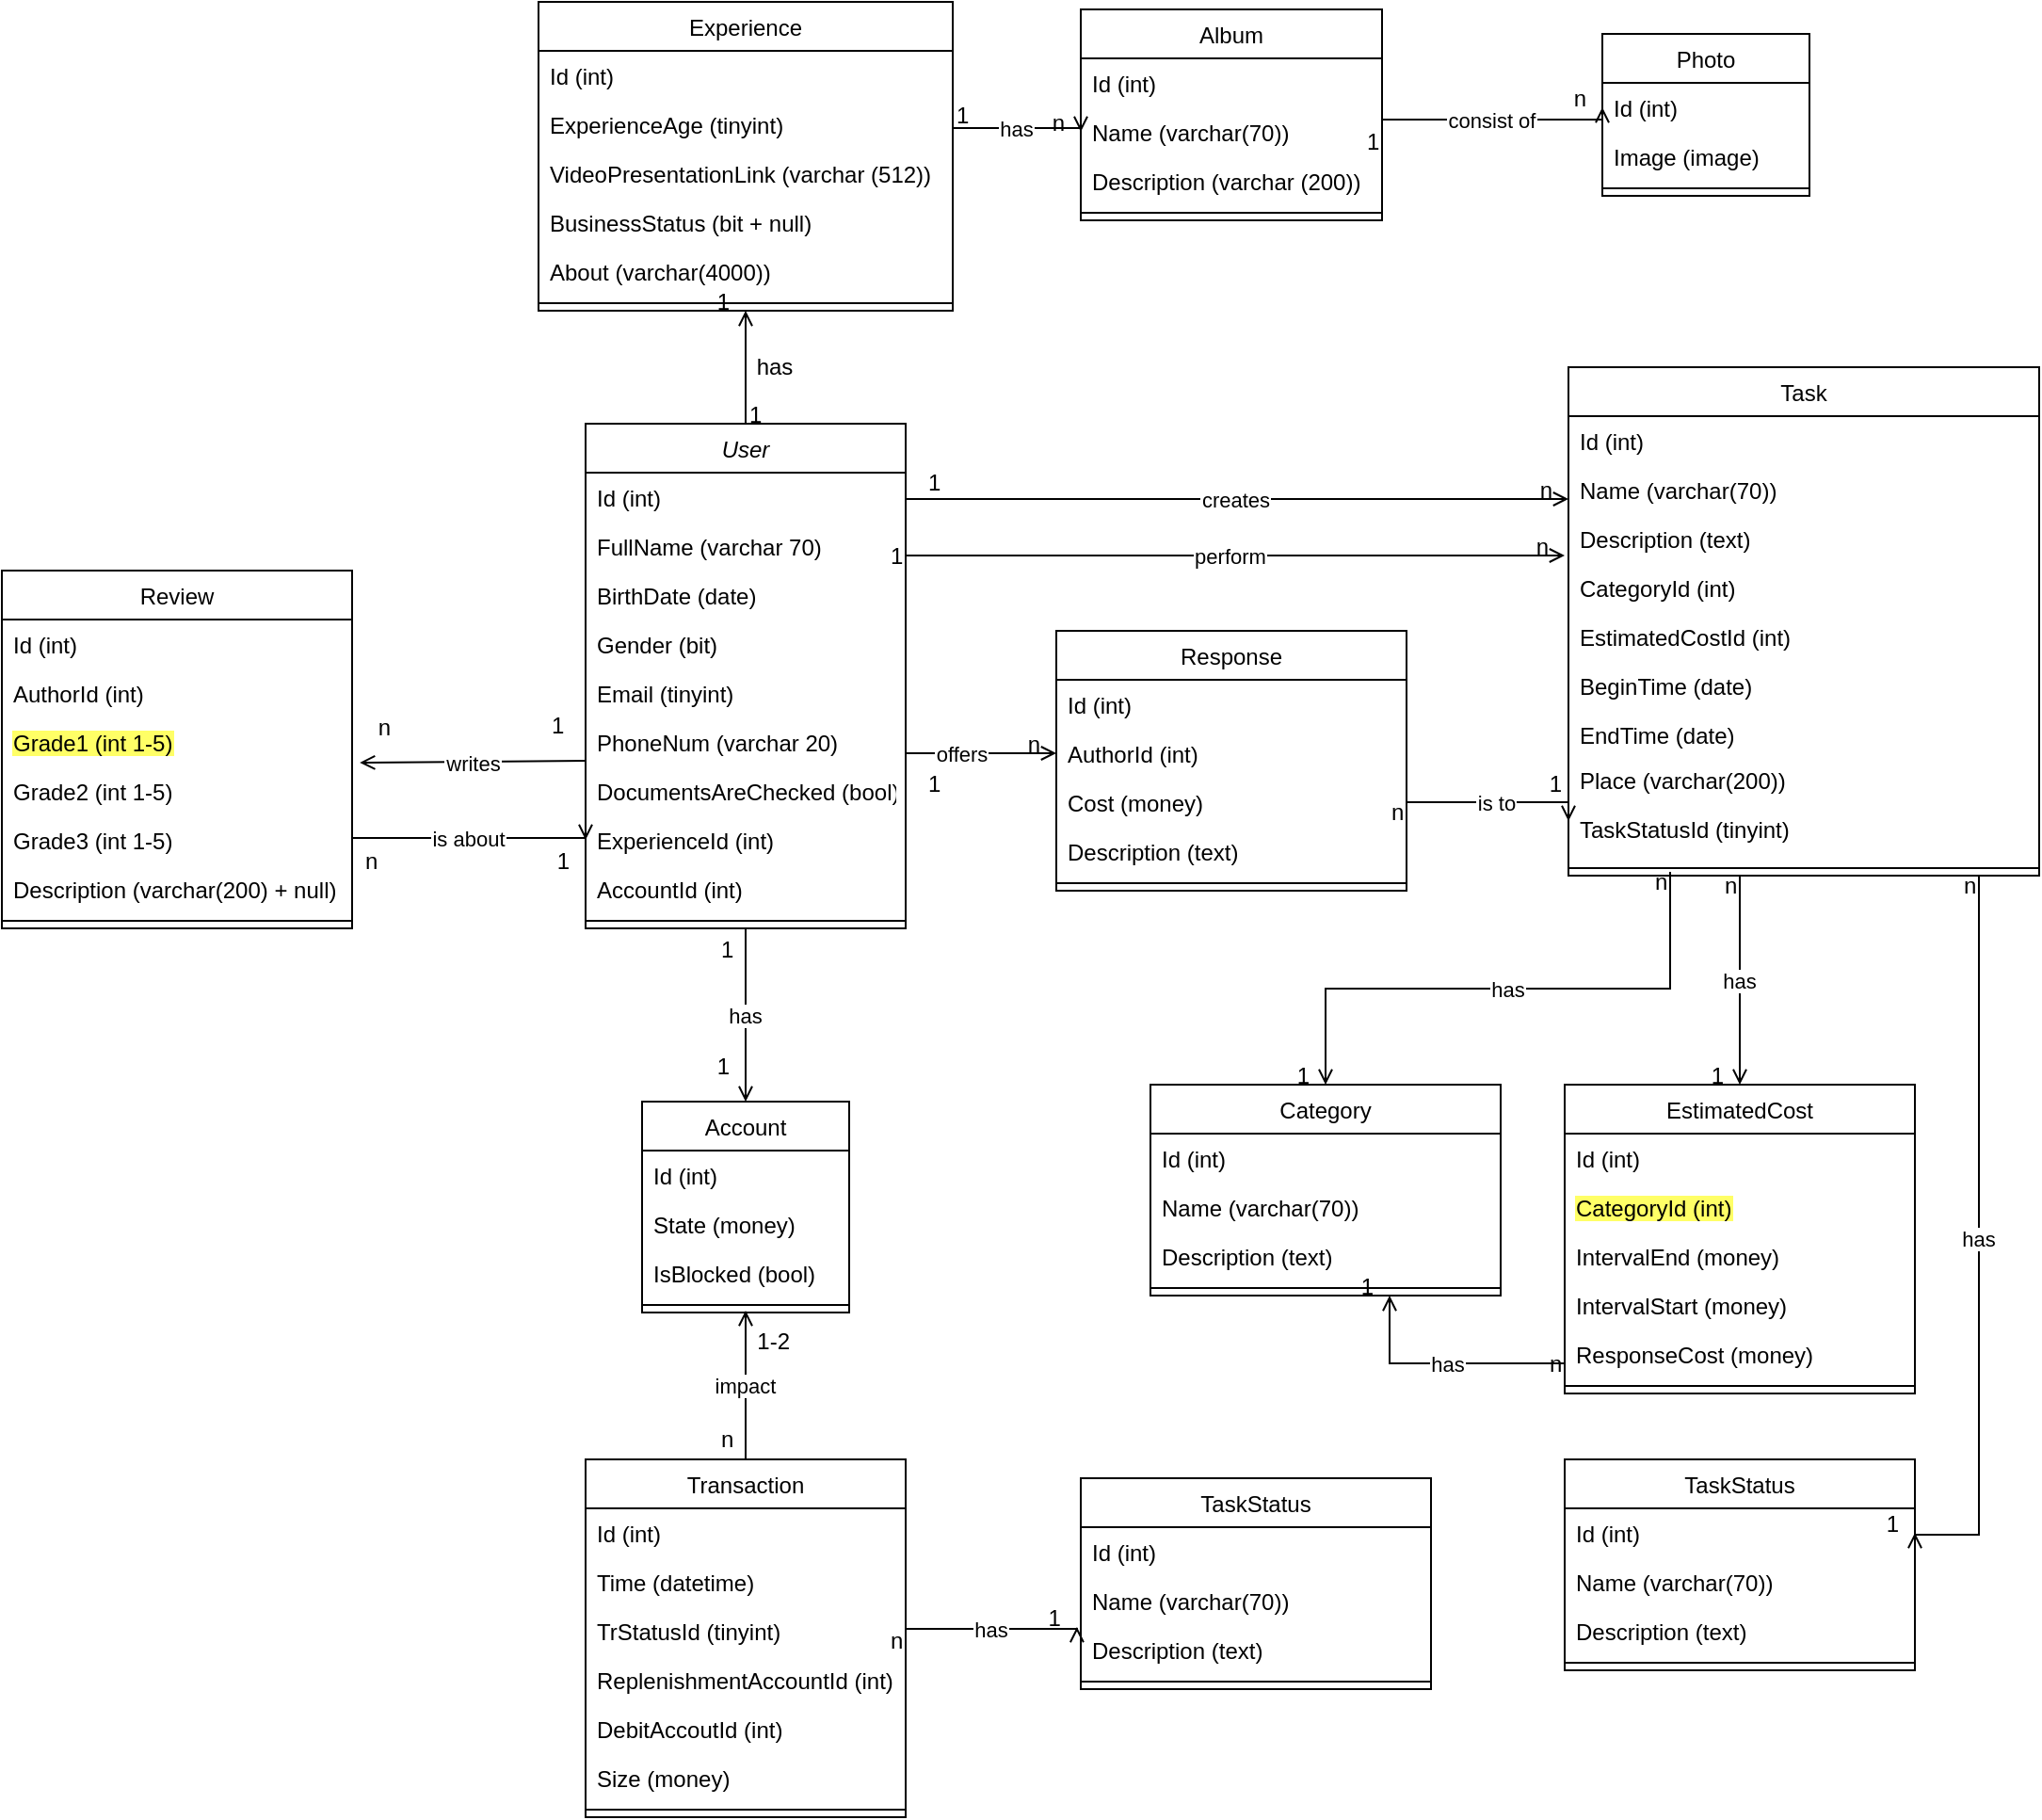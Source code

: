 <mxfile version="20.4.1" type="github">
  <diagram id="C5RBs43oDa-KdzZeNtuy" name="Page-1">
    <mxGraphModel dx="2249" dy="794" grid="1" gridSize="10" guides="1" tooltips="1" connect="1" arrows="1" fold="1" page="1" pageScale="1" pageWidth="827" pageHeight="1169" math="0" shadow="0">
      <root>
        <mxCell id="WIyWlLk6GJQsqaUBKTNV-0" />
        <mxCell id="WIyWlLk6GJQsqaUBKTNV-1" parent="WIyWlLk6GJQsqaUBKTNV-0" />
        <mxCell id="zkfFHV4jXpPFQw0GAbJ--0" value="User" style="swimlane;fontStyle=2;align=center;verticalAlign=top;childLayout=stackLayout;horizontal=1;startSize=26;horizontalStack=0;resizeParent=1;resizeLast=0;collapsible=1;marginBottom=0;rounded=0;shadow=0;strokeWidth=1;" parent="WIyWlLk6GJQsqaUBKTNV-1" vertex="1">
          <mxGeometry x="20" y="260" width="170" height="268" as="geometry">
            <mxRectangle x="230" y="140" width="160" height="26" as="alternateBounds" />
          </mxGeometry>
        </mxCell>
        <mxCell id="9b4lhwUTX39YM-FcfUFE-17" value="Id (int)" style="text;align=left;verticalAlign=top;spacingLeft=4;spacingRight=4;overflow=hidden;rotatable=0;points=[[0,0.5],[1,0.5]];portConstraint=eastwest;" vertex="1" parent="zkfFHV4jXpPFQw0GAbJ--0">
          <mxGeometry y="26" width="170" height="26" as="geometry" />
        </mxCell>
        <mxCell id="zkfFHV4jXpPFQw0GAbJ--1" value="FullName (varchar 70)" style="text;align=left;verticalAlign=top;spacingLeft=4;spacingRight=4;overflow=hidden;rotatable=0;points=[[0,0.5],[1,0.5]];portConstraint=eastwest;" parent="zkfFHV4jXpPFQw0GAbJ--0" vertex="1">
          <mxGeometry y="52" width="170" height="26" as="geometry" />
        </mxCell>
        <mxCell id="zkfFHV4jXpPFQw0GAbJ--2" value="BirthDate (date)" style="text;align=left;verticalAlign=top;spacingLeft=4;spacingRight=4;overflow=hidden;rotatable=0;points=[[0,0.5],[1,0.5]];portConstraint=eastwest;rounded=0;shadow=0;html=0;" parent="zkfFHV4jXpPFQw0GAbJ--0" vertex="1">
          <mxGeometry y="78" width="170" height="26" as="geometry" />
        </mxCell>
        <mxCell id="9b4lhwUTX39YM-FcfUFE-1" value="Gender (bit)" style="text;align=left;verticalAlign=top;spacingLeft=4;spacingRight=4;overflow=hidden;rotatable=0;points=[[0,0.5],[1,0.5]];portConstraint=eastwest;" vertex="1" parent="zkfFHV4jXpPFQw0GAbJ--0">
          <mxGeometry y="104" width="170" height="26" as="geometry" />
        </mxCell>
        <mxCell id="9b4lhwUTX39YM-FcfUFE-3" value="Email (tinyint)" style="text;align=left;verticalAlign=top;spacingLeft=4;spacingRight=4;overflow=hidden;rotatable=0;points=[[0,0.5],[1,0.5]];portConstraint=eastwest;" vertex="1" parent="zkfFHV4jXpPFQw0GAbJ--0">
          <mxGeometry y="130" width="170" height="26" as="geometry" />
        </mxCell>
        <mxCell id="9b4lhwUTX39YM-FcfUFE-2" value="PhoneNum (varchar 20)" style="text;align=left;verticalAlign=top;spacingLeft=4;spacingRight=4;overflow=hidden;rotatable=0;points=[[0,0.5],[1,0.5]];portConstraint=eastwest;" vertex="1" parent="zkfFHV4jXpPFQw0GAbJ--0">
          <mxGeometry y="156" width="170" height="26" as="geometry" />
        </mxCell>
        <mxCell id="9b4lhwUTX39YM-FcfUFE-0" value="DocumentsAreChecked (bool)" style="text;align=left;verticalAlign=top;spacingLeft=4;spacingRight=4;overflow=hidden;rotatable=0;points=[[0,0.5],[1,0.5]];portConstraint=eastwest;" vertex="1" parent="zkfFHV4jXpPFQw0GAbJ--0">
          <mxGeometry y="182" width="170" height="26" as="geometry" />
        </mxCell>
        <mxCell id="9b4lhwUTX39YM-FcfUFE-96" value="ExperienceId (int)" style="text;align=left;verticalAlign=top;spacingLeft=4;spacingRight=4;overflow=hidden;rotatable=0;points=[[0,0.5],[1,0.5]];portConstraint=eastwest;" vertex="1" parent="zkfFHV4jXpPFQw0GAbJ--0">
          <mxGeometry y="208" width="170" height="26" as="geometry" />
        </mxCell>
        <mxCell id="9b4lhwUTX39YM-FcfUFE-97" value="AccountId (int)" style="text;align=left;verticalAlign=top;spacingLeft=4;spacingRight=4;overflow=hidden;rotatable=0;points=[[0,0.5],[1,0.5]];portConstraint=eastwest;" vertex="1" parent="zkfFHV4jXpPFQw0GAbJ--0">
          <mxGeometry y="234" width="170" height="26" as="geometry" />
        </mxCell>
        <mxCell id="zkfFHV4jXpPFQw0GAbJ--4" value="" style="line;html=1;strokeWidth=1;align=left;verticalAlign=middle;spacingTop=-1;spacingLeft=3;spacingRight=3;rotatable=0;labelPosition=right;points=[];portConstraint=eastwest;" parent="zkfFHV4jXpPFQw0GAbJ--0" vertex="1">
          <mxGeometry y="260" width="170" height="8" as="geometry" />
        </mxCell>
        <mxCell id="zkfFHV4jXpPFQw0GAbJ--17" value="Experience" style="swimlane;fontStyle=0;align=center;verticalAlign=top;childLayout=stackLayout;horizontal=1;startSize=26;horizontalStack=0;resizeParent=1;resizeLast=0;collapsible=1;marginBottom=0;rounded=0;shadow=0;strokeWidth=1;" parent="WIyWlLk6GJQsqaUBKTNV-1" vertex="1">
          <mxGeometry x="-5" y="36" width="220" height="164" as="geometry">
            <mxRectangle x="550" y="140" width="160" height="26" as="alternateBounds" />
          </mxGeometry>
        </mxCell>
        <mxCell id="9b4lhwUTX39YM-FcfUFE-94" value="Id (int)" style="text;align=left;verticalAlign=top;spacingLeft=4;spacingRight=4;overflow=hidden;rotatable=0;points=[[0,0.5],[1,0.5]];portConstraint=eastwest;" vertex="1" parent="zkfFHV4jXpPFQw0GAbJ--17">
          <mxGeometry y="26" width="220" height="26" as="geometry" />
        </mxCell>
        <mxCell id="zkfFHV4jXpPFQw0GAbJ--18" value="ExperienceAge (tinyint)" style="text;align=left;verticalAlign=top;spacingLeft=4;spacingRight=4;overflow=hidden;rotatable=0;points=[[0,0.5],[1,0.5]];portConstraint=eastwest;" parent="zkfFHV4jXpPFQw0GAbJ--17" vertex="1">
          <mxGeometry y="52" width="220" height="26" as="geometry" />
        </mxCell>
        <mxCell id="zkfFHV4jXpPFQw0GAbJ--19" value="VideoPresentationLink (varchar (512))" style="text;align=left;verticalAlign=top;spacingLeft=4;spacingRight=4;overflow=hidden;rotatable=0;points=[[0,0.5],[1,0.5]];portConstraint=eastwest;rounded=0;shadow=0;html=0;" parent="zkfFHV4jXpPFQw0GAbJ--17" vertex="1">
          <mxGeometry y="78" width="220" height="26" as="geometry" />
        </mxCell>
        <mxCell id="zkfFHV4jXpPFQw0GAbJ--20" value="BusinessStatus (bit + null)" style="text;align=left;verticalAlign=top;spacingLeft=4;spacingRight=4;overflow=hidden;rotatable=0;points=[[0,0.5],[1,0.5]];portConstraint=eastwest;rounded=0;shadow=0;html=0;" parent="zkfFHV4jXpPFQw0GAbJ--17" vertex="1">
          <mxGeometry y="104" width="220" height="26" as="geometry" />
        </mxCell>
        <mxCell id="zkfFHV4jXpPFQw0GAbJ--21" value="About (varchar(4000))" style="text;align=left;verticalAlign=top;spacingLeft=4;spacingRight=4;overflow=hidden;rotatable=0;points=[[0,0.5],[1,0.5]];portConstraint=eastwest;rounded=0;shadow=0;html=0;" parent="zkfFHV4jXpPFQw0GAbJ--17" vertex="1">
          <mxGeometry y="130" width="220" height="26" as="geometry" />
        </mxCell>
        <mxCell id="zkfFHV4jXpPFQw0GAbJ--23" value="" style="line;html=1;strokeWidth=1;align=left;verticalAlign=middle;spacingTop=-1;spacingLeft=3;spacingRight=3;rotatable=0;labelPosition=right;points=[];portConstraint=eastwest;" parent="zkfFHV4jXpPFQw0GAbJ--17" vertex="1">
          <mxGeometry y="156" width="220" height="8" as="geometry" />
        </mxCell>
        <mxCell id="zkfFHV4jXpPFQw0GAbJ--26" value="" style="endArrow=open;shadow=0;strokeWidth=1;rounded=0;endFill=1;edgeStyle=elbowEdgeStyle;elbow=vertical;" parent="WIyWlLk6GJQsqaUBKTNV-1" source="zkfFHV4jXpPFQw0GAbJ--0" target="zkfFHV4jXpPFQw0GAbJ--17" edge="1">
          <mxGeometry x="0.5" y="41" relative="1" as="geometry">
            <mxPoint x="380" y="192" as="sourcePoint" />
            <mxPoint x="540" y="192" as="targetPoint" />
            <mxPoint x="-40" y="32" as="offset" />
          </mxGeometry>
        </mxCell>
        <mxCell id="zkfFHV4jXpPFQw0GAbJ--27" value="1" style="resizable=0;align=left;verticalAlign=bottom;labelBackgroundColor=none;fontSize=12;" parent="zkfFHV4jXpPFQw0GAbJ--26" connectable="0" vertex="1">
          <mxGeometry x="-1" relative="1" as="geometry">
            <mxPoint y="4" as="offset" />
          </mxGeometry>
        </mxCell>
        <mxCell id="zkfFHV4jXpPFQw0GAbJ--28" value="1" style="resizable=0;align=right;verticalAlign=bottom;labelBackgroundColor=none;fontSize=12;" parent="zkfFHV4jXpPFQw0GAbJ--26" connectable="0" vertex="1">
          <mxGeometry x="1" relative="1" as="geometry">
            <mxPoint x="-7" y="4" as="offset" />
          </mxGeometry>
        </mxCell>
        <mxCell id="zkfFHV4jXpPFQw0GAbJ--29" value="has" style="text;html=1;resizable=0;points=[];;align=center;verticalAlign=middle;labelBackgroundColor=none;rounded=0;shadow=0;strokeWidth=1;fontSize=12;" parent="zkfFHV4jXpPFQw0GAbJ--26" vertex="1" connectable="0">
          <mxGeometry x="0.5" y="49" relative="1" as="geometry">
            <mxPoint x="64" y="15" as="offset" />
          </mxGeometry>
        </mxCell>
        <mxCell id="9b4lhwUTX39YM-FcfUFE-4" value="Account" style="swimlane;fontStyle=0;align=center;verticalAlign=top;childLayout=stackLayout;horizontal=1;startSize=26;horizontalStack=0;resizeParent=1;resizeLast=0;collapsible=1;marginBottom=0;rounded=0;shadow=0;strokeWidth=1;" vertex="1" parent="WIyWlLk6GJQsqaUBKTNV-1">
          <mxGeometry x="50" y="620" width="110" height="112" as="geometry">
            <mxRectangle x="550" y="140" width="160" height="26" as="alternateBounds" />
          </mxGeometry>
        </mxCell>
        <mxCell id="9b4lhwUTX39YM-FcfUFE-98" value="Id (int)" style="text;align=left;verticalAlign=top;spacingLeft=4;spacingRight=4;overflow=hidden;rotatable=0;points=[[0,0.5],[1,0.5]];portConstraint=eastwest;" vertex="1" parent="9b4lhwUTX39YM-FcfUFE-4">
          <mxGeometry y="26" width="110" height="26" as="geometry" />
        </mxCell>
        <mxCell id="9b4lhwUTX39YM-FcfUFE-5" value="State (money)" style="text;align=left;verticalAlign=top;spacingLeft=4;spacingRight=4;overflow=hidden;rotatable=0;points=[[0,0.5],[1,0.5]];portConstraint=eastwest;" vertex="1" parent="9b4lhwUTX39YM-FcfUFE-4">
          <mxGeometry y="52" width="110" height="26" as="geometry" />
        </mxCell>
        <mxCell id="9b4lhwUTX39YM-FcfUFE-6" value="IsBlocked (bool)" style="text;align=left;verticalAlign=top;spacingLeft=4;spacingRight=4;overflow=hidden;rotatable=0;points=[[0,0.5],[1,0.5]];portConstraint=eastwest;rounded=0;shadow=0;html=0;" vertex="1" parent="9b4lhwUTX39YM-FcfUFE-4">
          <mxGeometry y="78" width="110" height="26" as="geometry" />
        </mxCell>
        <mxCell id="9b4lhwUTX39YM-FcfUFE-9" value="" style="line;html=1;strokeWidth=1;align=left;verticalAlign=middle;spacingTop=-1;spacingLeft=3;spacingRight=3;rotatable=0;labelPosition=right;points=[];portConstraint=eastwest;" vertex="1" parent="9b4lhwUTX39YM-FcfUFE-4">
          <mxGeometry y="104" width="110" height="8" as="geometry" />
        </mxCell>
        <mxCell id="9b4lhwUTX39YM-FcfUFE-10" value="Transaction" style="swimlane;fontStyle=0;align=center;verticalAlign=top;childLayout=stackLayout;horizontal=1;startSize=26;horizontalStack=0;resizeParent=1;resizeLast=0;collapsible=1;marginBottom=0;rounded=0;shadow=0;strokeWidth=1;" vertex="1" parent="WIyWlLk6GJQsqaUBKTNV-1">
          <mxGeometry x="20" y="810" width="170" height="190" as="geometry">
            <mxRectangle x="550" y="140" width="160" height="26" as="alternateBounds" />
          </mxGeometry>
        </mxCell>
        <mxCell id="9b4lhwUTX39YM-FcfUFE-99" value="Id (int)" style="text;align=left;verticalAlign=top;spacingLeft=4;spacingRight=4;overflow=hidden;rotatable=0;points=[[0,0.5],[1,0.5]];portConstraint=eastwest;" vertex="1" parent="9b4lhwUTX39YM-FcfUFE-10">
          <mxGeometry y="26" width="170" height="26" as="geometry" />
        </mxCell>
        <mxCell id="9b4lhwUTX39YM-FcfUFE-11" value="Time (datetime)" style="text;align=left;verticalAlign=top;spacingLeft=4;spacingRight=4;overflow=hidden;rotatable=0;points=[[0,0.5],[1,0.5]];portConstraint=eastwest;" vertex="1" parent="9b4lhwUTX39YM-FcfUFE-10">
          <mxGeometry y="52" width="170" height="26" as="geometry" />
        </mxCell>
        <mxCell id="9b4lhwUTX39YM-FcfUFE-12" value="TrStatusId (tinyint)" style="text;align=left;verticalAlign=top;spacingLeft=4;spacingRight=4;overflow=hidden;rotatable=0;points=[[0,0.5],[1,0.5]];portConstraint=eastwest;rounded=0;shadow=0;html=0;" vertex="1" parent="9b4lhwUTX39YM-FcfUFE-10">
          <mxGeometry y="78" width="170" height="26" as="geometry" />
        </mxCell>
        <mxCell id="9b4lhwUTX39YM-FcfUFE-16" value="ReplenishmentAccountId (int)" style="text;align=left;verticalAlign=top;spacingLeft=4;spacingRight=4;overflow=hidden;rotatable=0;points=[[0,0.5],[1,0.5]];portConstraint=eastwest;" vertex="1" parent="9b4lhwUTX39YM-FcfUFE-10">
          <mxGeometry y="104" width="170" height="26" as="geometry" />
        </mxCell>
        <mxCell id="9b4lhwUTX39YM-FcfUFE-15" value="DebitAccoutId (int)" style="text;align=left;verticalAlign=top;spacingLeft=4;spacingRight=4;overflow=hidden;rotatable=0;points=[[0,0.5],[1,0.5]];portConstraint=eastwest;" vertex="1" parent="9b4lhwUTX39YM-FcfUFE-10">
          <mxGeometry y="130" width="170" height="26" as="geometry" />
        </mxCell>
        <mxCell id="9b4lhwUTX39YM-FcfUFE-14" value="Size (money)" style="text;align=left;verticalAlign=top;spacingLeft=4;spacingRight=4;overflow=hidden;rotatable=0;points=[[0,0.5],[1,0.5]];portConstraint=eastwest;" vertex="1" parent="9b4lhwUTX39YM-FcfUFE-10">
          <mxGeometry y="156" width="170" height="26" as="geometry" />
        </mxCell>
        <mxCell id="9b4lhwUTX39YM-FcfUFE-13" value="" style="line;html=1;strokeWidth=1;align=left;verticalAlign=middle;spacingTop=-1;spacingLeft=3;spacingRight=3;rotatable=0;labelPosition=right;points=[];portConstraint=eastwest;" vertex="1" parent="9b4lhwUTX39YM-FcfUFE-10">
          <mxGeometry y="182" width="170" height="8" as="geometry" />
        </mxCell>
        <mxCell id="9b4lhwUTX39YM-FcfUFE-19" value="Album" style="swimlane;fontStyle=0;align=center;verticalAlign=top;childLayout=stackLayout;horizontal=1;startSize=26;horizontalStack=0;resizeParent=1;resizeLast=0;collapsible=1;marginBottom=0;rounded=0;shadow=0;strokeWidth=1;" vertex="1" parent="WIyWlLk6GJQsqaUBKTNV-1">
          <mxGeometry x="283" y="40" width="160" height="112" as="geometry">
            <mxRectangle x="550" y="140" width="160" height="26" as="alternateBounds" />
          </mxGeometry>
        </mxCell>
        <mxCell id="9b4lhwUTX39YM-FcfUFE-101" value="Id (int)" style="text;align=left;verticalAlign=top;spacingLeft=4;spacingRight=4;overflow=hidden;rotatable=0;points=[[0,0.5],[1,0.5]];portConstraint=eastwest;" vertex="1" parent="9b4lhwUTX39YM-FcfUFE-19">
          <mxGeometry y="26" width="160" height="26" as="geometry" />
        </mxCell>
        <mxCell id="9b4lhwUTX39YM-FcfUFE-20" value="Name (varchar(70))" style="text;align=left;verticalAlign=top;spacingLeft=4;spacingRight=4;overflow=hidden;rotatable=0;points=[[0,0.5],[1,0.5]];portConstraint=eastwest;" vertex="1" parent="9b4lhwUTX39YM-FcfUFE-19">
          <mxGeometry y="52" width="160" height="26" as="geometry" />
        </mxCell>
        <mxCell id="9b4lhwUTX39YM-FcfUFE-21" value="Description (varchar (200))" style="text;align=left;verticalAlign=top;spacingLeft=4;spacingRight=4;overflow=hidden;rotatable=0;points=[[0,0.5],[1,0.5]];portConstraint=eastwest;rounded=0;shadow=0;html=0;" vertex="1" parent="9b4lhwUTX39YM-FcfUFE-19">
          <mxGeometry y="78" width="160" height="26" as="geometry" />
        </mxCell>
        <mxCell id="9b4lhwUTX39YM-FcfUFE-22" value="" style="line;html=1;strokeWidth=1;align=left;verticalAlign=middle;spacingTop=-1;spacingLeft=3;spacingRight=3;rotatable=0;labelPosition=right;points=[];portConstraint=eastwest;" vertex="1" parent="9b4lhwUTX39YM-FcfUFE-19">
          <mxGeometry y="104" width="160" height="8" as="geometry" />
        </mxCell>
        <mxCell id="9b4lhwUTX39YM-FcfUFE-24" value="Photo" style="swimlane;fontStyle=0;align=center;verticalAlign=top;childLayout=stackLayout;horizontal=1;startSize=26;horizontalStack=0;resizeParent=1;resizeLast=0;collapsible=1;marginBottom=0;rounded=0;shadow=0;strokeWidth=1;" vertex="1" parent="WIyWlLk6GJQsqaUBKTNV-1">
          <mxGeometry x="560" y="53" width="110" height="86" as="geometry">
            <mxRectangle x="570" y="140" width="160" height="26" as="alternateBounds" />
          </mxGeometry>
        </mxCell>
        <mxCell id="9b4lhwUTX39YM-FcfUFE-102" value="Id (int)" style="text;align=left;verticalAlign=top;spacingLeft=4;spacingRight=4;overflow=hidden;rotatable=0;points=[[0,0.5],[1,0.5]];portConstraint=eastwest;" vertex="1" parent="9b4lhwUTX39YM-FcfUFE-24">
          <mxGeometry y="26" width="110" height="26" as="geometry" />
        </mxCell>
        <mxCell id="9b4lhwUTX39YM-FcfUFE-25" value="Image (image)" style="text;align=left;verticalAlign=top;spacingLeft=4;spacingRight=4;overflow=hidden;rotatable=0;points=[[0,0.5],[1,0.5]];portConstraint=eastwest;" vertex="1" parent="9b4lhwUTX39YM-FcfUFE-24">
          <mxGeometry y="52" width="110" height="26" as="geometry" />
        </mxCell>
        <mxCell id="9b4lhwUTX39YM-FcfUFE-27" value="" style="line;html=1;strokeWidth=1;align=left;verticalAlign=middle;spacingTop=-1;spacingLeft=3;spacingRight=3;rotatable=0;labelPosition=right;points=[];portConstraint=eastwest;" vertex="1" parent="9b4lhwUTX39YM-FcfUFE-24">
          <mxGeometry y="78" width="110" height="8" as="geometry" />
        </mxCell>
        <mxCell id="9b4lhwUTX39YM-FcfUFE-33" value="has" style="endArrow=open;shadow=0;strokeWidth=1;rounded=0;endFill=1;edgeStyle=elbowEdgeStyle;elbow=vertical;exitX=0.5;exitY=1;exitDx=0;exitDy=0;entryX=0.5;entryY=0;entryDx=0;entryDy=0;" edge="1" parent="WIyWlLk6GJQsqaUBKTNV-1" source="zkfFHV4jXpPFQw0GAbJ--0" target="9b4lhwUTX39YM-FcfUFE-4">
          <mxGeometry relative="1" as="geometry">
            <mxPoint x="190" y="250" as="sourcePoint" />
            <mxPoint x="270" y="250" as="targetPoint" />
            <mxPoint as="offset" />
          </mxGeometry>
        </mxCell>
        <mxCell id="9b4lhwUTX39YM-FcfUFE-34" value="1" style="resizable=0;align=left;verticalAlign=bottom;labelBackgroundColor=none;fontSize=12;" connectable="0" vertex="1" parent="9b4lhwUTX39YM-FcfUFE-33">
          <mxGeometry x="-1" relative="1" as="geometry">
            <mxPoint x="-15" y="20" as="offset" />
          </mxGeometry>
        </mxCell>
        <mxCell id="9b4lhwUTX39YM-FcfUFE-35" value="1" style="resizable=0;align=right;verticalAlign=bottom;labelBackgroundColor=none;fontSize=12;" connectable="0" vertex="1" parent="9b4lhwUTX39YM-FcfUFE-33">
          <mxGeometry x="1" relative="1" as="geometry">
            <mxPoint x="-7" y="-10" as="offset" />
          </mxGeometry>
        </mxCell>
        <mxCell id="9b4lhwUTX39YM-FcfUFE-38" value="impact" style="endArrow=open;shadow=0;strokeWidth=1;rounded=0;endFill=1;edgeStyle=elbowEdgeStyle;elbow=vertical;exitX=0.5;exitY=0;exitDx=0;exitDy=0;entryX=0.5;entryY=0.875;entryDx=0;entryDy=0;entryPerimeter=0;" edge="1" parent="WIyWlLk6GJQsqaUBKTNV-1" source="9b4lhwUTX39YM-FcfUFE-10" target="9b4lhwUTX39YM-FcfUFE-9">
          <mxGeometry relative="1" as="geometry">
            <mxPoint x="370" y="280" as="sourcePoint" />
            <mxPoint x="340" y="360" as="targetPoint" />
            <mxPoint as="offset" />
          </mxGeometry>
        </mxCell>
        <mxCell id="9b4lhwUTX39YM-FcfUFE-39" value="n" style="resizable=0;align=left;verticalAlign=bottom;labelBackgroundColor=none;fontSize=12;" connectable="0" vertex="1" parent="9b4lhwUTX39YM-FcfUFE-38">
          <mxGeometry x="-1" relative="1" as="geometry">
            <mxPoint x="-15" y="-2" as="offset" />
          </mxGeometry>
        </mxCell>
        <mxCell id="9b4lhwUTX39YM-FcfUFE-40" value="1-2" style="resizable=0;align=right;verticalAlign=bottom;labelBackgroundColor=none;fontSize=12;" connectable="0" vertex="1" parent="9b4lhwUTX39YM-FcfUFE-38">
          <mxGeometry x="1" relative="1" as="geometry">
            <mxPoint x="25" y="25" as="offset" />
          </mxGeometry>
        </mxCell>
        <mxCell id="9b4lhwUTX39YM-FcfUFE-43" value="has" style="endArrow=open;shadow=0;strokeWidth=1;rounded=0;endFill=1;edgeStyle=elbowEdgeStyle;elbow=vertical;entryX=0;entryY=0.5;entryDx=0;entryDy=0;exitX=1;exitY=0.5;exitDx=0;exitDy=0;" edge="1" parent="WIyWlLk6GJQsqaUBKTNV-1" source="zkfFHV4jXpPFQw0GAbJ--18" target="9b4lhwUTX39YM-FcfUFE-20">
          <mxGeometry relative="1" as="geometry">
            <mxPoint x="490" y="180" as="sourcePoint" />
            <mxPoint x="500" y="340" as="targetPoint" />
            <mxPoint as="offset" />
          </mxGeometry>
        </mxCell>
        <mxCell id="9b4lhwUTX39YM-FcfUFE-44" value="1" style="resizable=0;align=left;verticalAlign=bottom;labelBackgroundColor=none;fontSize=12;" connectable="0" vertex="1" parent="9b4lhwUTX39YM-FcfUFE-43">
          <mxGeometry x="-1" relative="1" as="geometry">
            <mxPoint y="4" as="offset" />
          </mxGeometry>
        </mxCell>
        <mxCell id="9b4lhwUTX39YM-FcfUFE-45" value="n" style="resizable=0;align=right;verticalAlign=bottom;labelBackgroundColor=none;fontSize=12;" connectable="0" vertex="1" parent="9b4lhwUTX39YM-FcfUFE-43">
          <mxGeometry x="1" relative="1" as="geometry">
            <mxPoint x="-7" y="4" as="offset" />
          </mxGeometry>
        </mxCell>
        <mxCell id="9b4lhwUTX39YM-FcfUFE-49" value="consist of" style="endArrow=open;shadow=0;strokeWidth=1;rounded=0;endFill=1;edgeStyle=elbowEdgeStyle;elbow=vertical;exitX=1;exitY=0.5;exitDx=0;exitDy=0;entryX=0;entryY=0.5;entryDx=0;entryDy=0;" edge="1" parent="WIyWlLk6GJQsqaUBKTNV-1" source="9b4lhwUTX39YM-FcfUFE-20" target="9b4lhwUTX39YM-FcfUFE-102">
          <mxGeometry relative="1" as="geometry">
            <mxPoint x="470" y="240" as="sourcePoint" />
            <mxPoint x="440" y="320" as="targetPoint" />
            <mxPoint as="offset" />
          </mxGeometry>
        </mxCell>
        <mxCell id="9b4lhwUTX39YM-FcfUFE-50" value="1" style="resizable=0;align=left;verticalAlign=bottom;labelBackgroundColor=none;fontSize=12;" connectable="0" vertex="1" parent="9b4lhwUTX39YM-FcfUFE-49">
          <mxGeometry x="-1" relative="1" as="geometry">
            <mxPoint x="-10" y="14" as="offset" />
          </mxGeometry>
        </mxCell>
        <mxCell id="9b4lhwUTX39YM-FcfUFE-51" value="n" style="resizable=0;align=right;verticalAlign=bottom;labelBackgroundColor=none;fontSize=12;" connectable="0" vertex="1" parent="9b4lhwUTX39YM-FcfUFE-49">
          <mxGeometry x="1" relative="1" as="geometry">
            <mxPoint x="-7" y="4" as="offset" />
          </mxGeometry>
        </mxCell>
        <mxCell id="9b4lhwUTX39YM-FcfUFE-54" value="Review" style="swimlane;fontStyle=0;align=center;verticalAlign=top;childLayout=stackLayout;horizontal=1;startSize=26;horizontalStack=0;resizeParent=1;resizeLast=0;collapsible=1;marginBottom=0;rounded=0;shadow=0;strokeWidth=1;" vertex="1" parent="WIyWlLk6GJQsqaUBKTNV-1">
          <mxGeometry x="-290" y="338" width="186" height="190" as="geometry">
            <mxRectangle x="570" y="140" width="160" height="26" as="alternateBounds" />
          </mxGeometry>
        </mxCell>
        <mxCell id="9b4lhwUTX39YM-FcfUFE-100" value="Id (int)" style="text;align=left;verticalAlign=top;spacingLeft=4;spacingRight=4;overflow=hidden;rotatable=0;points=[[0,0.5],[1,0.5]];portConstraint=eastwest;" vertex="1" parent="9b4lhwUTX39YM-FcfUFE-54">
          <mxGeometry y="26" width="186" height="26" as="geometry" />
        </mxCell>
        <mxCell id="9b4lhwUTX39YM-FcfUFE-86" value="AuthorId (int)" style="text;align=left;verticalAlign=top;spacingLeft=4;spacingRight=4;overflow=hidden;rotatable=0;points=[[0,0.5],[1,0.5]];portConstraint=eastwest;" vertex="1" parent="9b4lhwUTX39YM-FcfUFE-54">
          <mxGeometry y="52" width="186" height="26" as="geometry" />
        </mxCell>
        <mxCell id="9b4lhwUTX39YM-FcfUFE-57" value="Grade1 (int 1-5)" style="text;align=left;verticalAlign=top;spacingLeft=4;spacingRight=4;overflow=hidden;rotatable=0;points=[[0,0.5],[1,0.5]];portConstraint=eastwest;labelBackgroundColor=#FFFF66;" vertex="1" parent="9b4lhwUTX39YM-FcfUFE-54">
          <mxGeometry y="78" width="186" height="26" as="geometry" />
        </mxCell>
        <mxCell id="9b4lhwUTX39YM-FcfUFE-59" value="Grade2 (int 1-5)" style="text;align=left;verticalAlign=top;spacingLeft=4;spacingRight=4;overflow=hidden;rotatable=0;points=[[0,0.5],[1,0.5]];portConstraint=eastwest;" vertex="1" parent="9b4lhwUTX39YM-FcfUFE-54">
          <mxGeometry y="104" width="186" height="26" as="geometry" />
        </mxCell>
        <mxCell id="9b4lhwUTX39YM-FcfUFE-58" value="Grade3 (int 1-5)" style="text;align=left;verticalAlign=top;spacingLeft=4;spacingRight=4;overflow=hidden;rotatable=0;points=[[0,0.5],[1,0.5]];portConstraint=eastwest;" vertex="1" parent="9b4lhwUTX39YM-FcfUFE-54">
          <mxGeometry y="130" width="186" height="26" as="geometry" />
        </mxCell>
        <mxCell id="9b4lhwUTX39YM-FcfUFE-60" value="Description (varchar(200) + null)" style="text;align=left;verticalAlign=top;spacingLeft=4;spacingRight=4;overflow=hidden;rotatable=0;points=[[0,0.5],[1,0.5]];portConstraint=eastwest;" vertex="1" parent="9b4lhwUTX39YM-FcfUFE-54">
          <mxGeometry y="156" width="186" height="26" as="geometry" />
        </mxCell>
        <mxCell id="9b4lhwUTX39YM-FcfUFE-56" value="" style="line;html=1;strokeWidth=1;align=left;verticalAlign=middle;spacingTop=-1;spacingLeft=3;spacingRight=3;rotatable=0;labelPosition=right;points=[];portConstraint=eastwest;" vertex="1" parent="9b4lhwUTX39YM-FcfUFE-54">
          <mxGeometry y="182" width="186" height="8" as="geometry" />
        </mxCell>
        <mxCell id="9b4lhwUTX39YM-FcfUFE-62" value="writes" style="endArrow=open;shadow=0;strokeWidth=1;rounded=0;endFill=1;edgeStyle=elbowEdgeStyle;elbow=vertical;entryX=1.022;entryY=-0.077;entryDx=0;entryDy=0;entryPerimeter=0;exitX=0;exitY=-0.115;exitDx=0;exitDy=0;exitPerimeter=0;" edge="1" parent="WIyWlLk6GJQsqaUBKTNV-1" source="9b4lhwUTX39YM-FcfUFE-0" target="9b4lhwUTX39YM-FcfUFE-59">
          <mxGeometry relative="1" as="geometry">
            <mxPoint y="450" as="sourcePoint" />
            <mxPoint x="382.5" y="260" as="targetPoint" />
            <mxPoint as="offset" />
            <Array as="points">
              <mxPoint x="-10" y="440" />
              <mxPoint y="510" />
              <mxPoint x="350" y="250" />
              <mxPoint x="250" y="230" />
              <mxPoint x="360" y="220" />
              <mxPoint x="350" y="190" />
              <mxPoint x="300" y="190" />
              <mxPoint x="280" y="163" />
            </Array>
          </mxGeometry>
        </mxCell>
        <mxCell id="9b4lhwUTX39YM-FcfUFE-63" value="1" style="resizable=0;align=left;verticalAlign=bottom;labelBackgroundColor=none;fontSize=12;" connectable="0" vertex="1" parent="9b4lhwUTX39YM-FcfUFE-62">
          <mxGeometry x="-1" relative="1" as="geometry">
            <mxPoint x="-20" y="-10" as="offset" />
          </mxGeometry>
        </mxCell>
        <mxCell id="9b4lhwUTX39YM-FcfUFE-64" value="n" style="resizable=0;align=right;verticalAlign=bottom;labelBackgroundColor=none;fontSize=12;" connectable="0" vertex="1" parent="9b4lhwUTX39YM-FcfUFE-62">
          <mxGeometry x="1" relative="1" as="geometry">
            <mxPoint x="18" y="-10" as="offset" />
          </mxGeometry>
        </mxCell>
        <mxCell id="9b4lhwUTX39YM-FcfUFE-65" value="is about" style="endArrow=open;shadow=0;strokeWidth=1;rounded=0;endFill=1;edgeStyle=elbowEdgeStyle;elbow=vertical;entryX=0;entryY=0.5;entryDx=0;entryDy=0;exitX=1;exitY=0.5;exitDx=0;exitDy=0;" edge="1" parent="WIyWlLk6GJQsqaUBKTNV-1" source="9b4lhwUTX39YM-FcfUFE-58" target="9b4lhwUTX39YM-FcfUFE-96">
          <mxGeometry relative="1" as="geometry">
            <mxPoint x="-110" y="481" as="sourcePoint" />
            <mxPoint x="-10" y="510" as="targetPoint" />
            <mxPoint as="offset" />
            <Array as="points">
              <mxPoint x="-20" y="480" />
              <mxPoint x="-10" y="490" />
              <mxPoint x="-40" y="570" />
              <mxPoint x="-50" y="530" />
              <mxPoint x="230" y="270" />
              <mxPoint x="230" y="260" />
              <mxPoint x="320" y="280" />
              <mxPoint x="310" y="250" />
              <mxPoint x="220" y="230" />
              <mxPoint x="350" y="200" />
              <mxPoint x="300" y="200" />
              <mxPoint x="280" y="173" />
            </Array>
          </mxGeometry>
        </mxCell>
        <mxCell id="9b4lhwUTX39YM-FcfUFE-66" value="n" style="resizable=0;align=left;verticalAlign=bottom;labelBackgroundColor=none;fontSize=12;" connectable="0" vertex="1" parent="9b4lhwUTX39YM-FcfUFE-65">
          <mxGeometry x="-1" relative="1" as="geometry">
            <mxPoint x="5" y="20" as="offset" />
          </mxGeometry>
        </mxCell>
        <mxCell id="9b4lhwUTX39YM-FcfUFE-67" value="1" style="resizable=0;align=right;verticalAlign=bottom;labelBackgroundColor=none;fontSize=12;" connectable="0" vertex="1" parent="9b4lhwUTX39YM-FcfUFE-65">
          <mxGeometry x="1" relative="1" as="geometry">
            <mxPoint x="-7" y="20" as="offset" />
          </mxGeometry>
        </mxCell>
        <mxCell id="9b4lhwUTX39YM-FcfUFE-68" value="Task" style="swimlane;fontStyle=0;align=center;verticalAlign=top;childLayout=stackLayout;horizontal=1;startSize=26;horizontalStack=0;resizeParent=1;resizeLast=0;collapsible=1;marginBottom=0;rounded=0;shadow=0;strokeWidth=1;" vertex="1" parent="WIyWlLk6GJQsqaUBKTNV-1">
          <mxGeometry x="542" y="230" width="250" height="270" as="geometry">
            <mxRectangle x="570" y="140" width="160" height="26" as="alternateBounds" />
          </mxGeometry>
        </mxCell>
        <mxCell id="9b4lhwUTX39YM-FcfUFE-103" value="Id (int)" style="text;align=left;verticalAlign=top;spacingLeft=4;spacingRight=4;overflow=hidden;rotatable=0;points=[[0,0.5],[1,0.5]];portConstraint=eastwest;" vertex="1" parent="9b4lhwUTX39YM-FcfUFE-68">
          <mxGeometry y="26" width="250" height="26" as="geometry" />
        </mxCell>
        <mxCell id="9b4lhwUTX39YM-FcfUFE-69" value="Name (varchar(70))" style="text;align=left;verticalAlign=top;spacingLeft=4;spacingRight=4;overflow=hidden;rotatable=0;points=[[0,0.5],[1,0.5]];portConstraint=eastwest;" vertex="1" parent="9b4lhwUTX39YM-FcfUFE-68">
          <mxGeometry y="52" width="250" height="26" as="geometry" />
        </mxCell>
        <mxCell id="9b4lhwUTX39YM-FcfUFE-70" value="Description (text)" style="text;align=left;verticalAlign=top;spacingLeft=4;spacingRight=4;overflow=hidden;rotatable=0;points=[[0,0.5],[1,0.5]];portConstraint=eastwest;" vertex="1" parent="9b4lhwUTX39YM-FcfUFE-68">
          <mxGeometry y="78" width="250" height="26" as="geometry" />
        </mxCell>
        <mxCell id="9b4lhwUTX39YM-FcfUFE-71" value="CategoryId (int)" style="text;align=left;verticalAlign=top;spacingLeft=4;spacingRight=4;overflow=hidden;rotatable=0;points=[[0,0.5],[1,0.5]];portConstraint=eastwest;" vertex="1" parent="9b4lhwUTX39YM-FcfUFE-68">
          <mxGeometry y="104" width="250" height="26" as="geometry" />
        </mxCell>
        <mxCell id="9b4lhwUTX39YM-FcfUFE-105" value="EstimatedCostId (int)" style="text;align=left;verticalAlign=top;spacingLeft=4;spacingRight=4;overflow=hidden;rotatable=0;points=[[0,0.5],[1,0.5]];portConstraint=eastwest;" vertex="1" parent="9b4lhwUTX39YM-FcfUFE-68">
          <mxGeometry y="130" width="250" height="26" as="geometry" />
        </mxCell>
        <mxCell id="9b4lhwUTX39YM-FcfUFE-72" value="BeginTime (date)" style="text;align=left;verticalAlign=top;spacingLeft=4;spacingRight=4;overflow=hidden;rotatable=0;points=[[0,0.5],[1,0.5]];portConstraint=eastwest;" vertex="1" parent="9b4lhwUTX39YM-FcfUFE-68">
          <mxGeometry y="156" width="250" height="26" as="geometry" />
        </mxCell>
        <mxCell id="9b4lhwUTX39YM-FcfUFE-108" value="EndTime (date)" style="text;align=left;verticalAlign=top;spacingLeft=4;spacingRight=4;overflow=hidden;rotatable=0;points=[[0,0.5],[1,0.5]];portConstraint=eastwest;" vertex="1" parent="9b4lhwUTX39YM-FcfUFE-68">
          <mxGeometry y="182" width="250" height="24" as="geometry" />
        </mxCell>
        <mxCell id="9b4lhwUTX39YM-FcfUFE-104" value="Place (varchar(200))" style="text;align=left;verticalAlign=top;spacingLeft=4;spacingRight=4;overflow=hidden;rotatable=0;points=[[0,0.5],[1,0.5]];portConstraint=eastwest;labelBackgroundColor=#FFFFFF;" vertex="1" parent="9b4lhwUTX39YM-FcfUFE-68">
          <mxGeometry y="206" width="250" height="26" as="geometry" />
        </mxCell>
        <mxCell id="9b4lhwUTX39YM-FcfUFE-134" value="TaskStatusId (tinyint)" style="text;align=left;verticalAlign=top;spacingLeft=4;spacingRight=4;overflow=hidden;rotatable=0;points=[[0,0.5],[1,0.5]];portConstraint=eastwest;" vertex="1" parent="9b4lhwUTX39YM-FcfUFE-68">
          <mxGeometry y="232" width="250" height="30" as="geometry" />
        </mxCell>
        <mxCell id="9b4lhwUTX39YM-FcfUFE-73" value="" style="line;html=1;strokeWidth=1;align=left;verticalAlign=middle;spacingTop=-1;spacingLeft=3;spacingRight=3;rotatable=0;labelPosition=right;points=[];portConstraint=eastwest;" vertex="1" parent="9b4lhwUTX39YM-FcfUFE-68">
          <mxGeometry y="262" width="250" height="8" as="geometry" />
        </mxCell>
        <mxCell id="9b4lhwUTX39YM-FcfUFE-87" value="Category" style="swimlane;fontStyle=0;align=center;verticalAlign=top;childLayout=stackLayout;horizontal=1;startSize=26;horizontalStack=0;resizeParent=1;resizeLast=0;collapsible=1;marginBottom=0;rounded=0;shadow=0;strokeWidth=1;" vertex="1" parent="WIyWlLk6GJQsqaUBKTNV-1">
          <mxGeometry x="320" y="611" width="186" height="112" as="geometry">
            <mxRectangle x="570" y="140" width="160" height="26" as="alternateBounds" />
          </mxGeometry>
        </mxCell>
        <mxCell id="9b4lhwUTX39YM-FcfUFE-107" value="Id (int)" style="text;align=left;verticalAlign=top;spacingLeft=4;spacingRight=4;overflow=hidden;rotatable=0;points=[[0,0.5],[1,0.5]];portConstraint=eastwest;" vertex="1" parent="9b4lhwUTX39YM-FcfUFE-87">
          <mxGeometry y="26" width="186" height="26" as="geometry" />
        </mxCell>
        <mxCell id="9b4lhwUTX39YM-FcfUFE-88" value="Name (varchar(70))" style="text;align=left;verticalAlign=top;spacingLeft=4;spacingRight=4;overflow=hidden;rotatable=0;points=[[0,0.5],[1,0.5]];portConstraint=eastwest;" vertex="1" parent="9b4lhwUTX39YM-FcfUFE-87">
          <mxGeometry y="52" width="186" height="26" as="geometry" />
        </mxCell>
        <mxCell id="9b4lhwUTX39YM-FcfUFE-89" value="Description (text)" style="text;align=left;verticalAlign=top;spacingLeft=4;spacingRight=4;overflow=hidden;rotatable=0;points=[[0,0.5],[1,0.5]];portConstraint=eastwest;" vertex="1" parent="9b4lhwUTX39YM-FcfUFE-87">
          <mxGeometry y="78" width="186" height="26" as="geometry" />
        </mxCell>
        <mxCell id="9b4lhwUTX39YM-FcfUFE-92" value="" style="line;html=1;strokeWidth=1;align=left;verticalAlign=middle;spacingTop=-1;spacingLeft=3;spacingRight=3;rotatable=0;labelPosition=right;points=[];portConstraint=eastwest;" vertex="1" parent="9b4lhwUTX39YM-FcfUFE-87">
          <mxGeometry y="104" width="186" height="8" as="geometry" />
        </mxCell>
        <mxCell id="9b4lhwUTX39YM-FcfUFE-110" value="EstimatedCost" style="swimlane;fontStyle=0;align=center;verticalAlign=top;childLayout=stackLayout;horizontal=1;startSize=26;horizontalStack=0;resizeParent=1;resizeLast=0;collapsible=1;marginBottom=0;rounded=0;shadow=0;strokeWidth=1;" vertex="1" parent="WIyWlLk6GJQsqaUBKTNV-1">
          <mxGeometry x="540" y="611" width="186" height="164" as="geometry">
            <mxRectangle x="570" y="140" width="160" height="26" as="alternateBounds" />
          </mxGeometry>
        </mxCell>
        <mxCell id="9b4lhwUTX39YM-FcfUFE-111" value="Id (int)" style="text;align=left;verticalAlign=top;spacingLeft=4;spacingRight=4;overflow=hidden;rotatable=0;points=[[0,0.5],[1,0.5]];portConstraint=eastwest;" vertex="1" parent="9b4lhwUTX39YM-FcfUFE-110">
          <mxGeometry y="26" width="186" height="26" as="geometry" />
        </mxCell>
        <mxCell id="9b4lhwUTX39YM-FcfUFE-141" value="CategoryId (int)" style="text;align=left;verticalAlign=top;spacingLeft=4;spacingRight=4;overflow=hidden;rotatable=0;points=[[0,0.5],[1,0.5]];portConstraint=eastwest;labelBackgroundColor=#FFFF66;" vertex="1" parent="9b4lhwUTX39YM-FcfUFE-110">
          <mxGeometry y="52" width="186" height="26" as="geometry" />
        </mxCell>
        <mxCell id="9b4lhwUTX39YM-FcfUFE-112" value="IntervalEnd (money)" style="text;align=left;verticalAlign=top;spacingLeft=4;spacingRight=4;overflow=hidden;rotatable=0;points=[[0,0.5],[1,0.5]];portConstraint=eastwest;" vertex="1" parent="9b4lhwUTX39YM-FcfUFE-110">
          <mxGeometry y="78" width="186" height="26" as="geometry" />
        </mxCell>
        <mxCell id="9b4lhwUTX39YM-FcfUFE-113" value="IntervalStart (money)" style="text;align=left;verticalAlign=top;spacingLeft=4;spacingRight=4;overflow=hidden;rotatable=0;points=[[0,0.5],[1,0.5]];portConstraint=eastwest;" vertex="1" parent="9b4lhwUTX39YM-FcfUFE-110">
          <mxGeometry y="104" width="186" height="26" as="geometry" />
        </mxCell>
        <mxCell id="9b4lhwUTX39YM-FcfUFE-118" value="ResponseCost (money)" style="text;align=left;verticalAlign=top;spacingLeft=4;spacingRight=4;overflow=hidden;rotatable=0;points=[[0,0.5],[1,0.5]];portConstraint=eastwest;" vertex="1" parent="9b4lhwUTX39YM-FcfUFE-110">
          <mxGeometry y="130" width="186" height="26" as="geometry" />
        </mxCell>
        <mxCell id="9b4lhwUTX39YM-FcfUFE-114" value="" style="line;html=1;strokeWidth=1;align=left;verticalAlign=middle;spacingTop=-1;spacingLeft=3;spacingRight=3;rotatable=0;labelPosition=right;points=[];portConstraint=eastwest;" vertex="1" parent="9b4lhwUTX39YM-FcfUFE-110">
          <mxGeometry y="156" width="186" height="8" as="geometry" />
        </mxCell>
        <mxCell id="9b4lhwUTX39YM-FcfUFE-120" value="Response" style="swimlane;fontStyle=0;align=center;verticalAlign=top;childLayout=stackLayout;horizontal=1;startSize=26;horizontalStack=0;resizeParent=1;resizeLast=0;collapsible=1;marginBottom=0;rounded=0;shadow=0;strokeWidth=1;" vertex="1" parent="WIyWlLk6GJQsqaUBKTNV-1">
          <mxGeometry x="270" y="370" width="186" height="138" as="geometry">
            <mxRectangle x="570" y="140" width="160" height="26" as="alternateBounds" />
          </mxGeometry>
        </mxCell>
        <mxCell id="9b4lhwUTX39YM-FcfUFE-121" value="Id (int)" style="text;align=left;verticalAlign=top;spacingLeft=4;spacingRight=4;overflow=hidden;rotatable=0;points=[[0,0.5],[1,0.5]];portConstraint=eastwest;" vertex="1" parent="9b4lhwUTX39YM-FcfUFE-120">
          <mxGeometry y="26" width="186" height="26" as="geometry" />
        </mxCell>
        <mxCell id="9b4lhwUTX39YM-FcfUFE-122" value="AuthorId (int)" style="text;align=left;verticalAlign=top;spacingLeft=4;spacingRight=4;overflow=hidden;rotatable=0;points=[[0,0.5],[1,0.5]];portConstraint=eastwest;" vertex="1" parent="9b4lhwUTX39YM-FcfUFE-120">
          <mxGeometry y="52" width="186" height="26" as="geometry" />
        </mxCell>
        <mxCell id="9b4lhwUTX39YM-FcfUFE-123" value="Cost (money)" style="text;align=left;verticalAlign=top;spacingLeft=4;spacingRight=4;overflow=hidden;rotatable=0;points=[[0,0.5],[1,0.5]];portConstraint=eastwest;" vertex="1" parent="9b4lhwUTX39YM-FcfUFE-120">
          <mxGeometry y="78" width="186" height="26" as="geometry" />
        </mxCell>
        <mxCell id="9b4lhwUTX39YM-FcfUFE-124" value="Description (text)" style="text;align=left;verticalAlign=top;spacingLeft=4;spacingRight=4;overflow=hidden;rotatable=0;points=[[0,0.5],[1,0.5]];portConstraint=eastwest;" vertex="1" parent="9b4lhwUTX39YM-FcfUFE-120">
          <mxGeometry y="104" width="186" height="26" as="geometry" />
        </mxCell>
        <mxCell id="9b4lhwUTX39YM-FcfUFE-127" value="" style="line;html=1;strokeWidth=1;align=left;verticalAlign=middle;spacingTop=-1;spacingLeft=3;spacingRight=3;rotatable=0;labelPosition=right;points=[];portConstraint=eastwest;" vertex="1" parent="9b4lhwUTX39YM-FcfUFE-120">
          <mxGeometry y="130" width="186" height="8" as="geometry" />
        </mxCell>
        <mxCell id="9b4lhwUTX39YM-FcfUFE-128" value="creates" style="endArrow=open;shadow=0;strokeWidth=1;rounded=0;endFill=1;edgeStyle=elbowEdgeStyle;elbow=vertical;exitX=1;exitY=0.5;exitDx=0;exitDy=0;" edge="1" parent="WIyWlLk6GJQsqaUBKTNV-1" source="9b4lhwUTX39YM-FcfUFE-17">
          <mxGeometry relative="1" as="geometry">
            <mxPoint x="326" y="283" as="sourcePoint" />
            <mxPoint x="542" y="300" as="targetPoint" />
            <mxPoint as="offset" />
            <Array as="points">
              <mxPoint x="370" y="300" />
            </Array>
          </mxGeometry>
        </mxCell>
        <mxCell id="9b4lhwUTX39YM-FcfUFE-129" value="1" style="resizable=0;align=left;verticalAlign=bottom;labelBackgroundColor=none;fontSize=12;" connectable="0" vertex="1" parent="9b4lhwUTX39YM-FcfUFE-128">
          <mxGeometry x="-1" relative="1" as="geometry">
            <mxPoint x="10" y="1" as="offset" />
          </mxGeometry>
        </mxCell>
        <mxCell id="9b4lhwUTX39YM-FcfUFE-130" value="n" style="resizable=0;align=right;verticalAlign=bottom;labelBackgroundColor=none;fontSize=12;" connectable="0" vertex="1" parent="9b4lhwUTX39YM-FcfUFE-128">
          <mxGeometry x="1" relative="1" as="geometry">
            <mxPoint x="-7" y="4" as="offset" />
          </mxGeometry>
        </mxCell>
        <mxCell id="9b4lhwUTX39YM-FcfUFE-131" value="offers" style="endArrow=open;shadow=0;strokeWidth=1;rounded=0;endFill=1;edgeStyle=elbowEdgeStyle;elbow=vertical;exitX=1;exitY=0.5;exitDx=0;exitDy=0;entryX=0;entryY=0.5;entryDx=0;entryDy=0;" edge="1" parent="WIyWlLk6GJQsqaUBKTNV-1" source="9b4lhwUTX39YM-FcfUFE-0" target="9b4lhwUTX39YM-FcfUFE-122">
          <mxGeometry relative="1" as="geometry">
            <mxPoint x="297" y="338" as="sourcePoint" />
            <mxPoint x="414" y="325" as="targetPoint" />
            <mxPoint as="offset" />
            <Array as="points">
              <mxPoint x="240" y="435" />
            </Array>
          </mxGeometry>
        </mxCell>
        <mxCell id="9b4lhwUTX39YM-FcfUFE-132" value="1" style="resizable=0;align=left;verticalAlign=bottom;labelBackgroundColor=none;fontSize=12;" connectable="0" vertex="1" parent="9b4lhwUTX39YM-FcfUFE-131">
          <mxGeometry x="-1" relative="1" as="geometry">
            <mxPoint x="10" y="5" as="offset" />
          </mxGeometry>
        </mxCell>
        <mxCell id="9b4lhwUTX39YM-FcfUFE-133" value="n" style="resizable=0;align=right;verticalAlign=bottom;labelBackgroundColor=none;fontSize=12;" connectable="0" vertex="1" parent="9b4lhwUTX39YM-FcfUFE-131">
          <mxGeometry x="1" relative="1" as="geometry">
            <mxPoint x="-7" y="4" as="offset" />
          </mxGeometry>
        </mxCell>
        <mxCell id="9b4lhwUTX39YM-FcfUFE-135" value="is to" style="endArrow=open;shadow=0;strokeWidth=1;rounded=0;endFill=1;edgeStyle=elbowEdgeStyle;elbow=vertical;entryX=0;entryY=0.5;entryDx=0;entryDy=0;exitX=1;exitY=0.5;exitDx=0;exitDy=0;" edge="1" parent="WIyWlLk6GJQsqaUBKTNV-1" source="9b4lhwUTX39YM-FcfUFE-123">
          <mxGeometry relative="1" as="geometry">
            <mxPoint x="470" y="449" as="sourcePoint" />
            <mxPoint x="542" y="471" as="targetPoint" />
            <mxPoint as="offset" />
            <Array as="points">
              <mxPoint x="480" y="461" />
              <mxPoint x="520" y="429" />
            </Array>
          </mxGeometry>
        </mxCell>
        <mxCell id="9b4lhwUTX39YM-FcfUFE-136" value="n" style="resizable=0;align=left;verticalAlign=bottom;labelBackgroundColor=none;fontSize=12;" connectable="0" vertex="1" parent="9b4lhwUTX39YM-FcfUFE-135">
          <mxGeometry x="-1" relative="1" as="geometry">
            <mxPoint x="-10" y="14" as="offset" />
          </mxGeometry>
        </mxCell>
        <mxCell id="9b4lhwUTX39YM-FcfUFE-137" value="1" style="resizable=0;align=right;verticalAlign=bottom;labelBackgroundColor=none;fontSize=12;" connectable="0" vertex="1" parent="9b4lhwUTX39YM-FcfUFE-135">
          <mxGeometry x="1" relative="1" as="geometry">
            <mxPoint x="-2" y="-11" as="offset" />
          </mxGeometry>
        </mxCell>
        <mxCell id="9b4lhwUTX39YM-FcfUFE-138" value="perform" style="endArrow=open;shadow=0;strokeWidth=1;rounded=0;endFill=1;edgeStyle=elbowEdgeStyle;elbow=vertical;exitX=1;exitY=0.5;exitDx=0;exitDy=0;" edge="1" parent="WIyWlLk6GJQsqaUBKTNV-1" source="zkfFHV4jXpPFQw0GAbJ--1">
          <mxGeometry relative="1" as="geometry">
            <mxPoint x="323" y="350" as="sourcePoint" />
            <mxPoint x="540" y="330" as="targetPoint" />
            <mxPoint as="offset" />
            <Array as="points">
              <mxPoint x="373" y="330" />
            </Array>
          </mxGeometry>
        </mxCell>
        <mxCell id="9b4lhwUTX39YM-FcfUFE-139" value="1" style="resizable=0;align=left;verticalAlign=bottom;labelBackgroundColor=none;fontSize=12;" connectable="0" vertex="1" parent="9b4lhwUTX39YM-FcfUFE-138">
          <mxGeometry x="-1" relative="1" as="geometry">
            <mxPoint x="-10" y="14" as="offset" />
          </mxGeometry>
        </mxCell>
        <mxCell id="9b4lhwUTX39YM-FcfUFE-140" value="n" style="resizable=0;align=right;verticalAlign=bottom;labelBackgroundColor=none;fontSize=12;" connectable="0" vertex="1" parent="9b4lhwUTX39YM-FcfUFE-138">
          <mxGeometry x="1" relative="1" as="geometry">
            <mxPoint x="-7" y="4" as="offset" />
          </mxGeometry>
        </mxCell>
        <mxCell id="9b4lhwUTX39YM-FcfUFE-143" value="has" style="endArrow=open;shadow=0;strokeWidth=1;rounded=0;endFill=1;edgeStyle=elbowEdgeStyle;elbow=vertical;exitX=0.216;exitY=0.75;exitDx=0;exitDy=0;entryX=0.5;entryY=0;entryDx=0;entryDy=0;exitPerimeter=0;" edge="1" parent="WIyWlLk6GJQsqaUBKTNV-1" source="9b4lhwUTX39YM-FcfUFE-73" target="9b4lhwUTX39YM-FcfUFE-87">
          <mxGeometry relative="1" as="geometry">
            <mxPoint x="551" y="340" as="sourcePoint" />
            <mxPoint x="200" y="335" as="targetPoint" />
            <mxPoint as="offset" />
            <Array as="points">
              <mxPoint x="520" y="560" />
              <mxPoint x="340" y="560" />
            </Array>
          </mxGeometry>
        </mxCell>
        <mxCell id="9b4lhwUTX39YM-FcfUFE-144" value="n" style="resizable=0;align=left;verticalAlign=bottom;labelBackgroundColor=none;fontSize=12;" connectable="0" vertex="1" parent="9b4lhwUTX39YM-FcfUFE-143">
          <mxGeometry x="-1" relative="1" as="geometry">
            <mxPoint x="-10" y="14" as="offset" />
          </mxGeometry>
        </mxCell>
        <mxCell id="9b4lhwUTX39YM-FcfUFE-145" value="1" style="resizable=0;align=right;verticalAlign=bottom;labelBackgroundColor=none;fontSize=12;" connectable="0" vertex="1" parent="9b4lhwUTX39YM-FcfUFE-143">
          <mxGeometry x="1" relative="1" as="geometry">
            <mxPoint x="-7" y="4" as="offset" />
          </mxGeometry>
        </mxCell>
        <mxCell id="9b4lhwUTX39YM-FcfUFE-146" value="has" style="endArrow=open;shadow=0;strokeWidth=1;rounded=0;endFill=1;edgeStyle=elbowEdgeStyle;elbow=vertical;entryX=0.5;entryY=0;entryDx=0;entryDy=0;" edge="1" parent="WIyWlLk6GJQsqaUBKTNV-1" source="9b4lhwUTX39YM-FcfUFE-73" target="9b4lhwUTX39YM-FcfUFE-110">
          <mxGeometry relative="1" as="geometry">
            <mxPoint x="606" y="504" as="sourcePoint" />
            <mxPoint x="670" y="620" as="targetPoint" />
            <mxPoint as="offset" />
            <Array as="points">
              <mxPoint x="633" y="520" />
              <mxPoint x="640" y="540" />
              <mxPoint x="650" y="570" />
              <mxPoint x="530" y="570" />
              <mxPoint x="350" y="570" />
            </Array>
          </mxGeometry>
        </mxCell>
        <mxCell id="9b4lhwUTX39YM-FcfUFE-147" value="n" style="resizable=0;align=left;verticalAlign=bottom;labelBackgroundColor=none;fontSize=12;" connectable="0" vertex="1" parent="9b4lhwUTX39YM-FcfUFE-146">
          <mxGeometry x="-1" relative="1" as="geometry">
            <mxPoint x="-10" y="14" as="offset" />
          </mxGeometry>
        </mxCell>
        <mxCell id="9b4lhwUTX39YM-FcfUFE-148" value="1" style="resizable=0;align=right;verticalAlign=bottom;labelBackgroundColor=none;fontSize=12;" connectable="0" vertex="1" parent="9b4lhwUTX39YM-FcfUFE-146">
          <mxGeometry x="1" relative="1" as="geometry">
            <mxPoint x="-7" y="4" as="offset" />
          </mxGeometry>
        </mxCell>
        <mxCell id="9b4lhwUTX39YM-FcfUFE-149" value="TaskStatus" style="swimlane;fontStyle=0;align=center;verticalAlign=top;childLayout=stackLayout;horizontal=1;startSize=26;horizontalStack=0;resizeParent=1;resizeLast=0;collapsible=1;marginBottom=0;rounded=0;shadow=0;strokeWidth=1;" vertex="1" parent="WIyWlLk6GJQsqaUBKTNV-1">
          <mxGeometry x="540" y="810" width="186" height="112" as="geometry">
            <mxRectangle x="570" y="140" width="160" height="26" as="alternateBounds" />
          </mxGeometry>
        </mxCell>
        <mxCell id="9b4lhwUTX39YM-FcfUFE-150" value="Id (int)" style="text;align=left;verticalAlign=top;spacingLeft=4;spacingRight=4;overflow=hidden;rotatable=0;points=[[0,0.5],[1,0.5]];portConstraint=eastwest;" vertex="1" parent="9b4lhwUTX39YM-FcfUFE-149">
          <mxGeometry y="26" width="186" height="26" as="geometry" />
        </mxCell>
        <mxCell id="9b4lhwUTX39YM-FcfUFE-151" value="Name (varchar(70))" style="text;align=left;verticalAlign=top;spacingLeft=4;spacingRight=4;overflow=hidden;rotatable=0;points=[[0,0.5],[1,0.5]];portConstraint=eastwest;" vertex="1" parent="9b4lhwUTX39YM-FcfUFE-149">
          <mxGeometry y="52" width="186" height="26" as="geometry" />
        </mxCell>
        <mxCell id="9b4lhwUTX39YM-FcfUFE-152" value="Description (text)" style="text;align=left;verticalAlign=top;spacingLeft=4;spacingRight=4;overflow=hidden;rotatable=0;points=[[0,0.5],[1,0.5]];portConstraint=eastwest;" vertex="1" parent="9b4lhwUTX39YM-FcfUFE-149">
          <mxGeometry y="78" width="186" height="26" as="geometry" />
        </mxCell>
        <mxCell id="9b4lhwUTX39YM-FcfUFE-153" value="" style="line;html=1;strokeWidth=1;align=left;verticalAlign=middle;spacingTop=-1;spacingLeft=3;spacingRight=3;rotatable=0;labelPosition=right;points=[];portConstraint=eastwest;" vertex="1" parent="9b4lhwUTX39YM-FcfUFE-149">
          <mxGeometry y="104" width="186" height="8" as="geometry" />
        </mxCell>
        <mxCell id="9b4lhwUTX39YM-FcfUFE-154" value="has" style="endArrow=open;shadow=0;strokeWidth=1;rounded=0;endFill=1;edgeStyle=elbowEdgeStyle;elbow=vertical;entryX=1;entryY=0.5;entryDx=0;entryDy=0;" edge="1" parent="WIyWlLk6GJQsqaUBKTNV-1" target="9b4lhwUTX39YM-FcfUFE-150">
          <mxGeometry relative="1" as="geometry">
            <mxPoint x="760" y="500" as="sourcePoint" />
            <mxPoint x="760" y="611" as="targetPoint" />
            <mxPoint as="offset" />
            <Array as="points">
              <mxPoint x="770" y="850" />
              <mxPoint x="760" y="520" />
              <mxPoint x="767" y="540" />
              <mxPoint x="777" y="570" />
              <mxPoint x="657" y="570" />
              <mxPoint x="477" y="570" />
            </Array>
          </mxGeometry>
        </mxCell>
        <mxCell id="9b4lhwUTX39YM-FcfUFE-155" value="n" style="resizable=0;align=left;verticalAlign=bottom;labelBackgroundColor=none;fontSize=12;" connectable="0" vertex="1" parent="9b4lhwUTX39YM-FcfUFE-154">
          <mxGeometry x="-1" relative="1" as="geometry">
            <mxPoint x="-10" y="14" as="offset" />
          </mxGeometry>
        </mxCell>
        <mxCell id="9b4lhwUTX39YM-FcfUFE-156" value="1" style="resizable=0;align=right;verticalAlign=bottom;labelBackgroundColor=none;fontSize=12;" connectable="0" vertex="1" parent="9b4lhwUTX39YM-FcfUFE-154">
          <mxGeometry x="1" relative="1" as="geometry">
            <mxPoint x="-7" y="4" as="offset" />
          </mxGeometry>
        </mxCell>
        <mxCell id="9b4lhwUTX39YM-FcfUFE-158" value="TaskStatus" style="swimlane;fontStyle=0;align=center;verticalAlign=top;childLayout=stackLayout;horizontal=1;startSize=26;horizontalStack=0;resizeParent=1;resizeLast=0;collapsible=1;marginBottom=0;rounded=0;shadow=0;strokeWidth=1;" vertex="1" parent="WIyWlLk6GJQsqaUBKTNV-1">
          <mxGeometry x="283" y="820" width="186" height="112" as="geometry">
            <mxRectangle x="570" y="140" width="160" height="26" as="alternateBounds" />
          </mxGeometry>
        </mxCell>
        <mxCell id="9b4lhwUTX39YM-FcfUFE-159" value="Id (int)" style="text;align=left;verticalAlign=top;spacingLeft=4;spacingRight=4;overflow=hidden;rotatable=0;points=[[0,0.5],[1,0.5]];portConstraint=eastwest;" vertex="1" parent="9b4lhwUTX39YM-FcfUFE-158">
          <mxGeometry y="26" width="186" height="26" as="geometry" />
        </mxCell>
        <mxCell id="9b4lhwUTX39YM-FcfUFE-160" value="Name (varchar(70))" style="text;align=left;verticalAlign=top;spacingLeft=4;spacingRight=4;overflow=hidden;rotatable=0;points=[[0,0.5],[1,0.5]];portConstraint=eastwest;" vertex="1" parent="9b4lhwUTX39YM-FcfUFE-158">
          <mxGeometry y="52" width="186" height="26" as="geometry" />
        </mxCell>
        <mxCell id="9b4lhwUTX39YM-FcfUFE-161" value="Description (text)" style="text;align=left;verticalAlign=top;spacingLeft=4;spacingRight=4;overflow=hidden;rotatable=0;points=[[0,0.5],[1,0.5]];portConstraint=eastwest;" vertex="1" parent="9b4lhwUTX39YM-FcfUFE-158">
          <mxGeometry y="78" width="186" height="26" as="geometry" />
        </mxCell>
        <mxCell id="9b4lhwUTX39YM-FcfUFE-162" value="" style="line;html=1;strokeWidth=1;align=left;verticalAlign=middle;spacingTop=-1;spacingLeft=3;spacingRight=3;rotatable=0;labelPosition=right;points=[];portConstraint=eastwest;" vertex="1" parent="9b4lhwUTX39YM-FcfUFE-158">
          <mxGeometry y="104" width="186" height="8" as="geometry" />
        </mxCell>
        <mxCell id="9b4lhwUTX39YM-FcfUFE-163" value="has" style="endArrow=open;shadow=0;strokeWidth=1;rounded=0;endFill=1;edgeStyle=elbowEdgeStyle;elbow=vertical;entryX=-0.011;entryY=0.038;entryDx=0;entryDy=0;exitX=1;exitY=0.5;exitDx=0;exitDy=0;entryPerimeter=0;" edge="1" parent="WIyWlLk6GJQsqaUBKTNV-1" source="9b4lhwUTX39YM-FcfUFE-12" target="9b4lhwUTX39YM-FcfUFE-161">
          <mxGeometry relative="1" as="geometry">
            <mxPoint x="220" y="880" as="sourcePoint" />
            <mxPoint x="220" y="991" as="targetPoint" />
            <mxPoint as="offset" />
            <Array as="points">
              <mxPoint x="220" y="900" />
              <mxPoint x="227" y="920" />
              <mxPoint x="237" y="950" />
              <mxPoint x="117" y="950" />
              <mxPoint x="-63" y="950" />
            </Array>
          </mxGeometry>
        </mxCell>
        <mxCell id="9b4lhwUTX39YM-FcfUFE-164" value="n" style="resizable=0;align=left;verticalAlign=bottom;labelBackgroundColor=none;fontSize=12;" connectable="0" vertex="1" parent="9b4lhwUTX39YM-FcfUFE-163">
          <mxGeometry x="-1" relative="1" as="geometry">
            <mxPoint x="-10" y="14" as="offset" />
          </mxGeometry>
        </mxCell>
        <mxCell id="9b4lhwUTX39YM-FcfUFE-165" value="1" style="resizable=0;align=right;verticalAlign=bottom;labelBackgroundColor=none;fontSize=12;" connectable="0" vertex="1" parent="9b4lhwUTX39YM-FcfUFE-163">
          <mxGeometry x="1" relative="1" as="geometry">
            <mxPoint x="-7" y="4" as="offset" />
          </mxGeometry>
        </mxCell>
        <mxCell id="9b4lhwUTX39YM-FcfUFE-166" value="has" style="endArrow=open;shadow=0;strokeWidth=1;rounded=0;endFill=1;edgeStyle=elbowEdgeStyle;elbow=vertical;exitX=0;exitY=0.5;exitDx=0;exitDy=0;" edge="1" parent="WIyWlLk6GJQsqaUBKTNV-1" source="9b4lhwUTX39YM-FcfUFE-118" target="9b4lhwUTX39YM-FcfUFE-92">
          <mxGeometry relative="1" as="geometry">
            <mxPoint x="523" y="697" as="sourcePoint" />
            <mxPoint x="340" y="810" as="targetPoint" />
            <mxPoint as="offset" />
            <Array as="points">
              <mxPoint x="447" y="759" />
              <mxPoint x="267" y="759" />
            </Array>
          </mxGeometry>
        </mxCell>
        <mxCell id="9b4lhwUTX39YM-FcfUFE-167" value="n" style="resizable=0;align=left;verticalAlign=bottom;labelBackgroundColor=none;fontSize=12;" connectable="0" vertex="1" parent="9b4lhwUTX39YM-FcfUFE-166">
          <mxGeometry x="-1" relative="1" as="geometry">
            <mxPoint x="-10" y="14" as="offset" />
          </mxGeometry>
        </mxCell>
        <mxCell id="9b4lhwUTX39YM-FcfUFE-168" value="1" style="resizable=0;align=right;verticalAlign=bottom;labelBackgroundColor=none;fontSize=12;" connectable="0" vertex="1" parent="9b4lhwUTX39YM-FcfUFE-166">
          <mxGeometry x="1" relative="1" as="geometry">
            <mxPoint x="-7" y="4" as="offset" />
          </mxGeometry>
        </mxCell>
      </root>
    </mxGraphModel>
  </diagram>
</mxfile>
